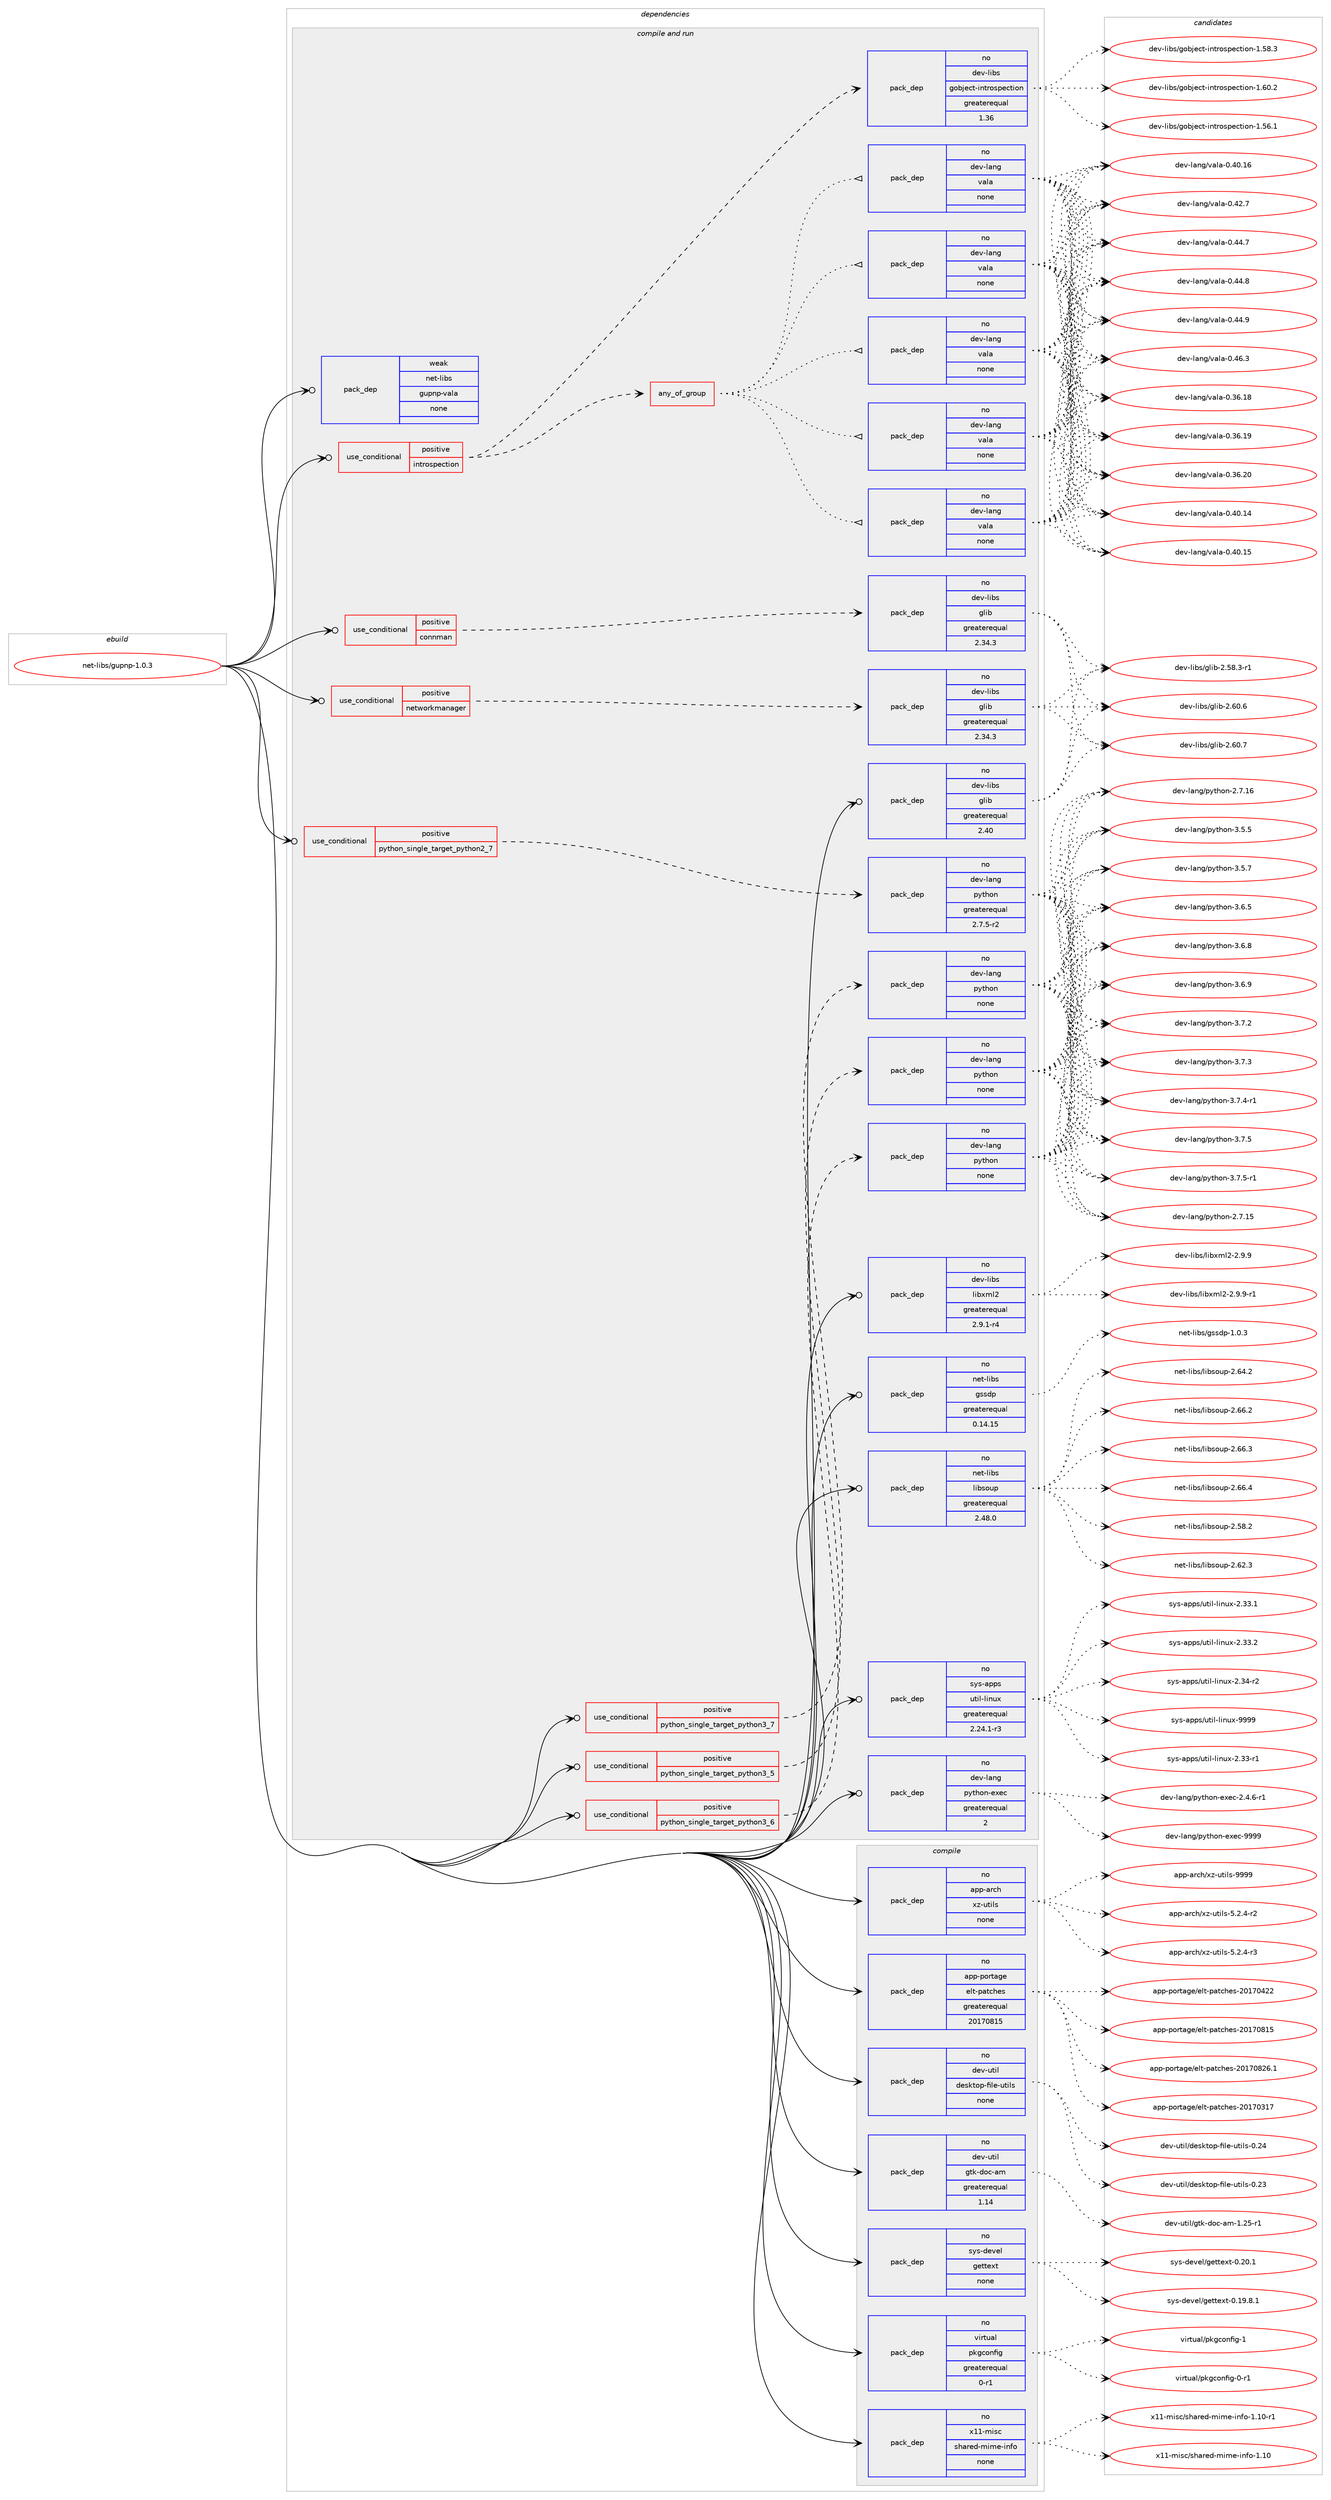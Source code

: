 digraph prolog {

# *************
# Graph options
# *************

newrank=true;
concentrate=true;
compound=true;
graph [rankdir=LR,fontname=Helvetica,fontsize=10,ranksep=1.5];#, ranksep=2.5, nodesep=0.2];
edge  [arrowhead=vee];
node  [fontname=Helvetica,fontsize=10];

# **********
# The ebuild
# **********

subgraph cluster_leftcol {
color=gray;
rank=same;
label=<<i>ebuild</i>>;
id [label="net-libs/gupnp-1.0.3", color=red, width=4, href="../net-libs/gupnp-1.0.3.svg"];
}

# ****************
# The dependencies
# ****************

subgraph cluster_midcol {
color=gray;
label=<<i>dependencies</i>>;
subgraph cluster_compile {
fillcolor="#eeeeee";
style=filled;
label=<<i>compile</i>>;
subgraph pack610219 {
dependency826004 [label=<<TABLE BORDER="0" CELLBORDER="1" CELLSPACING="0" CELLPADDING="4" WIDTH="220"><TR><TD ROWSPAN="6" CELLPADDING="30">pack_dep</TD></TR><TR><TD WIDTH="110">no</TD></TR><TR><TD>app-arch</TD></TR><TR><TD>xz-utils</TD></TR><TR><TD>none</TD></TR><TR><TD></TD></TR></TABLE>>, shape=none, color=blue];
}
id:e -> dependency826004:w [weight=20,style="solid",arrowhead="vee"];
subgraph pack610220 {
dependency826005 [label=<<TABLE BORDER="0" CELLBORDER="1" CELLSPACING="0" CELLPADDING="4" WIDTH="220"><TR><TD ROWSPAN="6" CELLPADDING="30">pack_dep</TD></TR><TR><TD WIDTH="110">no</TD></TR><TR><TD>app-portage</TD></TR><TR><TD>elt-patches</TD></TR><TR><TD>greaterequal</TD></TR><TR><TD>20170815</TD></TR></TABLE>>, shape=none, color=blue];
}
id:e -> dependency826005:w [weight=20,style="solid",arrowhead="vee"];
subgraph pack610221 {
dependency826006 [label=<<TABLE BORDER="0" CELLBORDER="1" CELLSPACING="0" CELLPADDING="4" WIDTH="220"><TR><TD ROWSPAN="6" CELLPADDING="30">pack_dep</TD></TR><TR><TD WIDTH="110">no</TD></TR><TR><TD>dev-util</TD></TR><TR><TD>desktop-file-utils</TD></TR><TR><TD>none</TD></TR><TR><TD></TD></TR></TABLE>>, shape=none, color=blue];
}
id:e -> dependency826006:w [weight=20,style="solid",arrowhead="vee"];
subgraph pack610222 {
dependency826007 [label=<<TABLE BORDER="0" CELLBORDER="1" CELLSPACING="0" CELLPADDING="4" WIDTH="220"><TR><TD ROWSPAN="6" CELLPADDING="30">pack_dep</TD></TR><TR><TD WIDTH="110">no</TD></TR><TR><TD>dev-util</TD></TR><TR><TD>gtk-doc-am</TD></TR><TR><TD>greaterequal</TD></TR><TR><TD>1.14</TD></TR></TABLE>>, shape=none, color=blue];
}
id:e -> dependency826007:w [weight=20,style="solid",arrowhead="vee"];
subgraph pack610223 {
dependency826008 [label=<<TABLE BORDER="0" CELLBORDER="1" CELLSPACING="0" CELLPADDING="4" WIDTH="220"><TR><TD ROWSPAN="6" CELLPADDING="30">pack_dep</TD></TR><TR><TD WIDTH="110">no</TD></TR><TR><TD>sys-devel</TD></TR><TR><TD>gettext</TD></TR><TR><TD>none</TD></TR><TR><TD></TD></TR></TABLE>>, shape=none, color=blue];
}
id:e -> dependency826008:w [weight=20,style="solid",arrowhead="vee"];
subgraph pack610224 {
dependency826009 [label=<<TABLE BORDER="0" CELLBORDER="1" CELLSPACING="0" CELLPADDING="4" WIDTH="220"><TR><TD ROWSPAN="6" CELLPADDING="30">pack_dep</TD></TR><TR><TD WIDTH="110">no</TD></TR><TR><TD>virtual</TD></TR><TR><TD>pkgconfig</TD></TR><TR><TD>greaterequal</TD></TR><TR><TD>0-r1</TD></TR></TABLE>>, shape=none, color=blue];
}
id:e -> dependency826009:w [weight=20,style="solid",arrowhead="vee"];
subgraph pack610225 {
dependency826010 [label=<<TABLE BORDER="0" CELLBORDER="1" CELLSPACING="0" CELLPADDING="4" WIDTH="220"><TR><TD ROWSPAN="6" CELLPADDING="30">pack_dep</TD></TR><TR><TD WIDTH="110">no</TD></TR><TR><TD>x11-misc</TD></TR><TR><TD>shared-mime-info</TD></TR><TR><TD>none</TD></TR><TR><TD></TD></TR></TABLE>>, shape=none, color=blue];
}
id:e -> dependency826010:w [weight=20,style="solid",arrowhead="vee"];
}
subgraph cluster_compileandrun {
fillcolor="#eeeeee";
style=filled;
label=<<i>compile and run</i>>;
subgraph cond201339 {
dependency826011 [label=<<TABLE BORDER="0" CELLBORDER="1" CELLSPACING="0" CELLPADDING="4"><TR><TD ROWSPAN="3" CELLPADDING="10">use_conditional</TD></TR><TR><TD>positive</TD></TR><TR><TD>connman</TD></TR></TABLE>>, shape=none, color=red];
subgraph pack610226 {
dependency826012 [label=<<TABLE BORDER="0" CELLBORDER="1" CELLSPACING="0" CELLPADDING="4" WIDTH="220"><TR><TD ROWSPAN="6" CELLPADDING="30">pack_dep</TD></TR><TR><TD WIDTH="110">no</TD></TR><TR><TD>dev-libs</TD></TR><TR><TD>glib</TD></TR><TR><TD>greaterequal</TD></TR><TR><TD>2.34.3</TD></TR></TABLE>>, shape=none, color=blue];
}
dependency826011:e -> dependency826012:w [weight=20,style="dashed",arrowhead="vee"];
}
id:e -> dependency826011:w [weight=20,style="solid",arrowhead="odotvee"];
subgraph cond201340 {
dependency826013 [label=<<TABLE BORDER="0" CELLBORDER="1" CELLSPACING="0" CELLPADDING="4"><TR><TD ROWSPAN="3" CELLPADDING="10">use_conditional</TD></TR><TR><TD>positive</TD></TR><TR><TD>introspection</TD></TR></TABLE>>, shape=none, color=red];
subgraph pack610227 {
dependency826014 [label=<<TABLE BORDER="0" CELLBORDER="1" CELLSPACING="0" CELLPADDING="4" WIDTH="220"><TR><TD ROWSPAN="6" CELLPADDING="30">pack_dep</TD></TR><TR><TD WIDTH="110">no</TD></TR><TR><TD>dev-libs</TD></TR><TR><TD>gobject-introspection</TD></TR><TR><TD>greaterequal</TD></TR><TR><TD>1.36</TD></TR></TABLE>>, shape=none, color=blue];
}
dependency826013:e -> dependency826014:w [weight=20,style="dashed",arrowhead="vee"];
subgraph any13989 {
dependency826015 [label=<<TABLE BORDER="0" CELLBORDER="1" CELLSPACING="0" CELLPADDING="4"><TR><TD CELLPADDING="10">any_of_group</TD></TR></TABLE>>, shape=none, color=red];subgraph pack610228 {
dependency826016 [label=<<TABLE BORDER="0" CELLBORDER="1" CELLSPACING="0" CELLPADDING="4" WIDTH="220"><TR><TD ROWSPAN="6" CELLPADDING="30">pack_dep</TD></TR><TR><TD WIDTH="110">no</TD></TR><TR><TD>dev-lang</TD></TR><TR><TD>vala</TD></TR><TR><TD>none</TD></TR><TR><TD></TD></TR></TABLE>>, shape=none, color=blue];
}
dependency826015:e -> dependency826016:w [weight=20,style="dotted",arrowhead="oinv"];
subgraph pack610229 {
dependency826017 [label=<<TABLE BORDER="0" CELLBORDER="1" CELLSPACING="0" CELLPADDING="4" WIDTH="220"><TR><TD ROWSPAN="6" CELLPADDING="30">pack_dep</TD></TR><TR><TD WIDTH="110">no</TD></TR><TR><TD>dev-lang</TD></TR><TR><TD>vala</TD></TR><TR><TD>none</TD></TR><TR><TD></TD></TR></TABLE>>, shape=none, color=blue];
}
dependency826015:e -> dependency826017:w [weight=20,style="dotted",arrowhead="oinv"];
subgraph pack610230 {
dependency826018 [label=<<TABLE BORDER="0" CELLBORDER="1" CELLSPACING="0" CELLPADDING="4" WIDTH="220"><TR><TD ROWSPAN="6" CELLPADDING="30">pack_dep</TD></TR><TR><TD WIDTH="110">no</TD></TR><TR><TD>dev-lang</TD></TR><TR><TD>vala</TD></TR><TR><TD>none</TD></TR><TR><TD></TD></TR></TABLE>>, shape=none, color=blue];
}
dependency826015:e -> dependency826018:w [weight=20,style="dotted",arrowhead="oinv"];
subgraph pack610231 {
dependency826019 [label=<<TABLE BORDER="0" CELLBORDER="1" CELLSPACING="0" CELLPADDING="4" WIDTH="220"><TR><TD ROWSPAN="6" CELLPADDING="30">pack_dep</TD></TR><TR><TD WIDTH="110">no</TD></TR><TR><TD>dev-lang</TD></TR><TR><TD>vala</TD></TR><TR><TD>none</TD></TR><TR><TD></TD></TR></TABLE>>, shape=none, color=blue];
}
dependency826015:e -> dependency826019:w [weight=20,style="dotted",arrowhead="oinv"];
subgraph pack610232 {
dependency826020 [label=<<TABLE BORDER="0" CELLBORDER="1" CELLSPACING="0" CELLPADDING="4" WIDTH="220"><TR><TD ROWSPAN="6" CELLPADDING="30">pack_dep</TD></TR><TR><TD WIDTH="110">no</TD></TR><TR><TD>dev-lang</TD></TR><TR><TD>vala</TD></TR><TR><TD>none</TD></TR><TR><TD></TD></TR></TABLE>>, shape=none, color=blue];
}
dependency826015:e -> dependency826020:w [weight=20,style="dotted",arrowhead="oinv"];
}
dependency826013:e -> dependency826015:w [weight=20,style="dashed",arrowhead="vee"];
}
id:e -> dependency826013:w [weight=20,style="solid",arrowhead="odotvee"];
subgraph cond201341 {
dependency826021 [label=<<TABLE BORDER="0" CELLBORDER="1" CELLSPACING="0" CELLPADDING="4"><TR><TD ROWSPAN="3" CELLPADDING="10">use_conditional</TD></TR><TR><TD>positive</TD></TR><TR><TD>networkmanager</TD></TR></TABLE>>, shape=none, color=red];
subgraph pack610233 {
dependency826022 [label=<<TABLE BORDER="0" CELLBORDER="1" CELLSPACING="0" CELLPADDING="4" WIDTH="220"><TR><TD ROWSPAN="6" CELLPADDING="30">pack_dep</TD></TR><TR><TD WIDTH="110">no</TD></TR><TR><TD>dev-libs</TD></TR><TR><TD>glib</TD></TR><TR><TD>greaterequal</TD></TR><TR><TD>2.34.3</TD></TR></TABLE>>, shape=none, color=blue];
}
dependency826021:e -> dependency826022:w [weight=20,style="dashed",arrowhead="vee"];
}
id:e -> dependency826021:w [weight=20,style="solid",arrowhead="odotvee"];
subgraph cond201342 {
dependency826023 [label=<<TABLE BORDER="0" CELLBORDER="1" CELLSPACING="0" CELLPADDING="4"><TR><TD ROWSPAN="3" CELLPADDING="10">use_conditional</TD></TR><TR><TD>positive</TD></TR><TR><TD>python_single_target_python2_7</TD></TR></TABLE>>, shape=none, color=red];
subgraph pack610234 {
dependency826024 [label=<<TABLE BORDER="0" CELLBORDER="1" CELLSPACING="0" CELLPADDING="4" WIDTH="220"><TR><TD ROWSPAN="6" CELLPADDING="30">pack_dep</TD></TR><TR><TD WIDTH="110">no</TD></TR><TR><TD>dev-lang</TD></TR><TR><TD>python</TD></TR><TR><TD>greaterequal</TD></TR><TR><TD>2.7.5-r2</TD></TR></TABLE>>, shape=none, color=blue];
}
dependency826023:e -> dependency826024:w [weight=20,style="dashed",arrowhead="vee"];
}
id:e -> dependency826023:w [weight=20,style="solid",arrowhead="odotvee"];
subgraph cond201343 {
dependency826025 [label=<<TABLE BORDER="0" CELLBORDER="1" CELLSPACING="0" CELLPADDING="4"><TR><TD ROWSPAN="3" CELLPADDING="10">use_conditional</TD></TR><TR><TD>positive</TD></TR><TR><TD>python_single_target_python3_5</TD></TR></TABLE>>, shape=none, color=red];
subgraph pack610235 {
dependency826026 [label=<<TABLE BORDER="0" CELLBORDER="1" CELLSPACING="0" CELLPADDING="4" WIDTH="220"><TR><TD ROWSPAN="6" CELLPADDING="30">pack_dep</TD></TR><TR><TD WIDTH="110">no</TD></TR><TR><TD>dev-lang</TD></TR><TR><TD>python</TD></TR><TR><TD>none</TD></TR><TR><TD></TD></TR></TABLE>>, shape=none, color=blue];
}
dependency826025:e -> dependency826026:w [weight=20,style="dashed",arrowhead="vee"];
}
id:e -> dependency826025:w [weight=20,style="solid",arrowhead="odotvee"];
subgraph cond201344 {
dependency826027 [label=<<TABLE BORDER="0" CELLBORDER="1" CELLSPACING="0" CELLPADDING="4"><TR><TD ROWSPAN="3" CELLPADDING="10">use_conditional</TD></TR><TR><TD>positive</TD></TR><TR><TD>python_single_target_python3_6</TD></TR></TABLE>>, shape=none, color=red];
subgraph pack610236 {
dependency826028 [label=<<TABLE BORDER="0" CELLBORDER="1" CELLSPACING="0" CELLPADDING="4" WIDTH="220"><TR><TD ROWSPAN="6" CELLPADDING="30">pack_dep</TD></TR><TR><TD WIDTH="110">no</TD></TR><TR><TD>dev-lang</TD></TR><TR><TD>python</TD></TR><TR><TD>none</TD></TR><TR><TD></TD></TR></TABLE>>, shape=none, color=blue];
}
dependency826027:e -> dependency826028:w [weight=20,style="dashed",arrowhead="vee"];
}
id:e -> dependency826027:w [weight=20,style="solid",arrowhead="odotvee"];
subgraph cond201345 {
dependency826029 [label=<<TABLE BORDER="0" CELLBORDER="1" CELLSPACING="0" CELLPADDING="4"><TR><TD ROWSPAN="3" CELLPADDING="10">use_conditional</TD></TR><TR><TD>positive</TD></TR><TR><TD>python_single_target_python3_7</TD></TR></TABLE>>, shape=none, color=red];
subgraph pack610237 {
dependency826030 [label=<<TABLE BORDER="0" CELLBORDER="1" CELLSPACING="0" CELLPADDING="4" WIDTH="220"><TR><TD ROWSPAN="6" CELLPADDING="30">pack_dep</TD></TR><TR><TD WIDTH="110">no</TD></TR><TR><TD>dev-lang</TD></TR><TR><TD>python</TD></TR><TR><TD>none</TD></TR><TR><TD></TD></TR></TABLE>>, shape=none, color=blue];
}
dependency826029:e -> dependency826030:w [weight=20,style="dashed",arrowhead="vee"];
}
id:e -> dependency826029:w [weight=20,style="solid",arrowhead="odotvee"];
subgraph pack610238 {
dependency826031 [label=<<TABLE BORDER="0" CELLBORDER="1" CELLSPACING="0" CELLPADDING="4" WIDTH="220"><TR><TD ROWSPAN="6" CELLPADDING="30">pack_dep</TD></TR><TR><TD WIDTH="110">no</TD></TR><TR><TD>dev-lang</TD></TR><TR><TD>python-exec</TD></TR><TR><TD>greaterequal</TD></TR><TR><TD>2</TD></TR></TABLE>>, shape=none, color=blue];
}
id:e -> dependency826031:w [weight=20,style="solid",arrowhead="odotvee"];
subgraph pack610239 {
dependency826032 [label=<<TABLE BORDER="0" CELLBORDER="1" CELLSPACING="0" CELLPADDING="4" WIDTH="220"><TR><TD ROWSPAN="6" CELLPADDING="30">pack_dep</TD></TR><TR><TD WIDTH="110">no</TD></TR><TR><TD>dev-libs</TD></TR><TR><TD>glib</TD></TR><TR><TD>greaterequal</TD></TR><TR><TD>2.40</TD></TR></TABLE>>, shape=none, color=blue];
}
id:e -> dependency826032:w [weight=20,style="solid",arrowhead="odotvee"];
subgraph pack610240 {
dependency826033 [label=<<TABLE BORDER="0" CELLBORDER="1" CELLSPACING="0" CELLPADDING="4" WIDTH="220"><TR><TD ROWSPAN="6" CELLPADDING="30">pack_dep</TD></TR><TR><TD WIDTH="110">no</TD></TR><TR><TD>dev-libs</TD></TR><TR><TD>libxml2</TD></TR><TR><TD>greaterequal</TD></TR><TR><TD>2.9.1-r4</TD></TR></TABLE>>, shape=none, color=blue];
}
id:e -> dependency826033:w [weight=20,style="solid",arrowhead="odotvee"];
subgraph pack610241 {
dependency826034 [label=<<TABLE BORDER="0" CELLBORDER="1" CELLSPACING="0" CELLPADDING="4" WIDTH="220"><TR><TD ROWSPAN="6" CELLPADDING="30">pack_dep</TD></TR><TR><TD WIDTH="110">no</TD></TR><TR><TD>net-libs</TD></TR><TR><TD>gssdp</TD></TR><TR><TD>greaterequal</TD></TR><TR><TD>0.14.15</TD></TR></TABLE>>, shape=none, color=blue];
}
id:e -> dependency826034:w [weight=20,style="solid",arrowhead="odotvee"];
subgraph pack610242 {
dependency826035 [label=<<TABLE BORDER="0" CELLBORDER="1" CELLSPACING="0" CELLPADDING="4" WIDTH="220"><TR><TD ROWSPAN="6" CELLPADDING="30">pack_dep</TD></TR><TR><TD WIDTH="110">no</TD></TR><TR><TD>net-libs</TD></TR><TR><TD>libsoup</TD></TR><TR><TD>greaterequal</TD></TR><TR><TD>2.48.0</TD></TR></TABLE>>, shape=none, color=blue];
}
id:e -> dependency826035:w [weight=20,style="solid",arrowhead="odotvee"];
subgraph pack610243 {
dependency826036 [label=<<TABLE BORDER="0" CELLBORDER="1" CELLSPACING="0" CELLPADDING="4" WIDTH="220"><TR><TD ROWSPAN="6" CELLPADDING="30">pack_dep</TD></TR><TR><TD WIDTH="110">no</TD></TR><TR><TD>sys-apps</TD></TR><TR><TD>util-linux</TD></TR><TR><TD>greaterequal</TD></TR><TR><TD>2.24.1-r3</TD></TR></TABLE>>, shape=none, color=blue];
}
id:e -> dependency826036:w [weight=20,style="solid",arrowhead="odotvee"];
subgraph pack610244 {
dependency826037 [label=<<TABLE BORDER="0" CELLBORDER="1" CELLSPACING="0" CELLPADDING="4" WIDTH="220"><TR><TD ROWSPAN="6" CELLPADDING="30">pack_dep</TD></TR><TR><TD WIDTH="110">weak</TD></TR><TR><TD>net-libs</TD></TR><TR><TD>gupnp-vala</TD></TR><TR><TD>none</TD></TR><TR><TD></TD></TR></TABLE>>, shape=none, color=blue];
}
id:e -> dependency826037:w [weight=20,style="solid",arrowhead="odotvee"];
}
subgraph cluster_run {
fillcolor="#eeeeee";
style=filled;
label=<<i>run</i>>;
}
}

# **************
# The candidates
# **************

subgraph cluster_choices {
rank=same;
color=gray;
label=<<i>candidates</i>>;

subgraph choice610219 {
color=black;
nodesep=1;
choice9711211245971149910447120122451171161051081154553465046524511450 [label="app-arch/xz-utils-5.2.4-r2", color=red, width=4,href="../app-arch/xz-utils-5.2.4-r2.svg"];
choice9711211245971149910447120122451171161051081154553465046524511451 [label="app-arch/xz-utils-5.2.4-r3", color=red, width=4,href="../app-arch/xz-utils-5.2.4-r3.svg"];
choice9711211245971149910447120122451171161051081154557575757 [label="app-arch/xz-utils-9999", color=red, width=4,href="../app-arch/xz-utils-9999.svg"];
dependency826004:e -> choice9711211245971149910447120122451171161051081154553465046524511450:w [style=dotted,weight="100"];
dependency826004:e -> choice9711211245971149910447120122451171161051081154553465046524511451:w [style=dotted,weight="100"];
dependency826004:e -> choice9711211245971149910447120122451171161051081154557575757:w [style=dotted,weight="100"];
}
subgraph choice610220 {
color=black;
nodesep=1;
choice97112112451121111141169710310147101108116451129711699104101115455048495548514955 [label="app-portage/elt-patches-20170317", color=red, width=4,href="../app-portage/elt-patches-20170317.svg"];
choice97112112451121111141169710310147101108116451129711699104101115455048495548525050 [label="app-portage/elt-patches-20170422", color=red, width=4,href="../app-portage/elt-patches-20170422.svg"];
choice97112112451121111141169710310147101108116451129711699104101115455048495548564953 [label="app-portage/elt-patches-20170815", color=red, width=4,href="../app-portage/elt-patches-20170815.svg"];
choice971121124511211111411697103101471011081164511297116991041011154550484955485650544649 [label="app-portage/elt-patches-20170826.1", color=red, width=4,href="../app-portage/elt-patches-20170826.1.svg"];
dependency826005:e -> choice97112112451121111141169710310147101108116451129711699104101115455048495548514955:w [style=dotted,weight="100"];
dependency826005:e -> choice97112112451121111141169710310147101108116451129711699104101115455048495548525050:w [style=dotted,weight="100"];
dependency826005:e -> choice97112112451121111141169710310147101108116451129711699104101115455048495548564953:w [style=dotted,weight="100"];
dependency826005:e -> choice971121124511211111411697103101471011081164511297116991041011154550484955485650544649:w [style=dotted,weight="100"];
}
subgraph choice610221 {
color=black;
nodesep=1;
choice100101118451171161051084710010111510711611111245102105108101451171161051081154548465051 [label="dev-util/desktop-file-utils-0.23", color=red, width=4,href="../dev-util/desktop-file-utils-0.23.svg"];
choice100101118451171161051084710010111510711611111245102105108101451171161051081154548465052 [label="dev-util/desktop-file-utils-0.24", color=red, width=4,href="../dev-util/desktop-file-utils-0.24.svg"];
dependency826006:e -> choice100101118451171161051084710010111510711611111245102105108101451171161051081154548465051:w [style=dotted,weight="100"];
dependency826006:e -> choice100101118451171161051084710010111510711611111245102105108101451171161051081154548465052:w [style=dotted,weight="100"];
}
subgraph choice610222 {
color=black;
nodesep=1;
choice10010111845117116105108471031161074510011199459710945494650534511449 [label="dev-util/gtk-doc-am-1.25-r1", color=red, width=4,href="../dev-util/gtk-doc-am-1.25-r1.svg"];
dependency826007:e -> choice10010111845117116105108471031161074510011199459710945494650534511449:w [style=dotted,weight="100"];
}
subgraph choice610223 {
color=black;
nodesep=1;
choice1151211154510010111810110847103101116116101120116454846495746564649 [label="sys-devel/gettext-0.19.8.1", color=red, width=4,href="../sys-devel/gettext-0.19.8.1.svg"];
choice115121115451001011181011084710310111611610112011645484650484649 [label="sys-devel/gettext-0.20.1", color=red, width=4,href="../sys-devel/gettext-0.20.1.svg"];
dependency826008:e -> choice1151211154510010111810110847103101116116101120116454846495746564649:w [style=dotted,weight="100"];
dependency826008:e -> choice115121115451001011181011084710310111611610112011645484650484649:w [style=dotted,weight="100"];
}
subgraph choice610224 {
color=black;
nodesep=1;
choice11810511411611797108471121071039911111010210510345484511449 [label="virtual/pkgconfig-0-r1", color=red, width=4,href="../virtual/pkgconfig-0-r1.svg"];
choice1181051141161179710847112107103991111101021051034549 [label="virtual/pkgconfig-1", color=red, width=4,href="../virtual/pkgconfig-1.svg"];
dependency826009:e -> choice11810511411611797108471121071039911111010210510345484511449:w [style=dotted,weight="100"];
dependency826009:e -> choice1181051141161179710847112107103991111101021051034549:w [style=dotted,weight="100"];
}
subgraph choice610225 {
color=black;
nodesep=1;
choice12049494510910511599471151049711410110045109105109101451051101021114549464948 [label="x11-misc/shared-mime-info-1.10", color=red, width=4,href="../x11-misc/shared-mime-info-1.10.svg"];
choice120494945109105115994711510497114101100451091051091014510511010211145494649484511449 [label="x11-misc/shared-mime-info-1.10-r1", color=red, width=4,href="../x11-misc/shared-mime-info-1.10-r1.svg"];
dependency826010:e -> choice12049494510910511599471151049711410110045109105109101451051101021114549464948:w [style=dotted,weight="100"];
dependency826010:e -> choice120494945109105115994711510497114101100451091051091014510511010211145494649484511449:w [style=dotted,weight="100"];
}
subgraph choice610226 {
color=black;
nodesep=1;
choice10010111845108105981154710310810598455046535646514511449 [label="dev-libs/glib-2.58.3-r1", color=red, width=4,href="../dev-libs/glib-2.58.3-r1.svg"];
choice1001011184510810598115471031081059845504654484654 [label="dev-libs/glib-2.60.6", color=red, width=4,href="../dev-libs/glib-2.60.6.svg"];
choice1001011184510810598115471031081059845504654484655 [label="dev-libs/glib-2.60.7", color=red, width=4,href="../dev-libs/glib-2.60.7.svg"];
dependency826012:e -> choice10010111845108105981154710310810598455046535646514511449:w [style=dotted,weight="100"];
dependency826012:e -> choice1001011184510810598115471031081059845504654484654:w [style=dotted,weight="100"];
dependency826012:e -> choice1001011184510810598115471031081059845504654484655:w [style=dotted,weight="100"];
}
subgraph choice610227 {
color=black;
nodesep=1;
choice1001011184510810598115471031119810610199116451051101161141111151121019911610511111045494653544649 [label="dev-libs/gobject-introspection-1.56.1", color=red, width=4,href="../dev-libs/gobject-introspection-1.56.1.svg"];
choice1001011184510810598115471031119810610199116451051101161141111151121019911610511111045494653564651 [label="dev-libs/gobject-introspection-1.58.3", color=red, width=4,href="../dev-libs/gobject-introspection-1.58.3.svg"];
choice1001011184510810598115471031119810610199116451051101161141111151121019911610511111045494654484650 [label="dev-libs/gobject-introspection-1.60.2", color=red, width=4,href="../dev-libs/gobject-introspection-1.60.2.svg"];
dependency826014:e -> choice1001011184510810598115471031119810610199116451051101161141111151121019911610511111045494653544649:w [style=dotted,weight="100"];
dependency826014:e -> choice1001011184510810598115471031119810610199116451051101161141111151121019911610511111045494653564651:w [style=dotted,weight="100"];
dependency826014:e -> choice1001011184510810598115471031119810610199116451051101161141111151121019911610511111045494654484650:w [style=dotted,weight="100"];
}
subgraph choice610228 {
color=black;
nodesep=1;
choice10010111845108971101034711897108974548465154464956 [label="dev-lang/vala-0.36.18", color=red, width=4,href="../dev-lang/vala-0.36.18.svg"];
choice10010111845108971101034711897108974548465154464957 [label="dev-lang/vala-0.36.19", color=red, width=4,href="../dev-lang/vala-0.36.19.svg"];
choice10010111845108971101034711897108974548465154465048 [label="dev-lang/vala-0.36.20", color=red, width=4,href="../dev-lang/vala-0.36.20.svg"];
choice10010111845108971101034711897108974548465248464952 [label="dev-lang/vala-0.40.14", color=red, width=4,href="../dev-lang/vala-0.40.14.svg"];
choice10010111845108971101034711897108974548465248464953 [label="dev-lang/vala-0.40.15", color=red, width=4,href="../dev-lang/vala-0.40.15.svg"];
choice10010111845108971101034711897108974548465248464954 [label="dev-lang/vala-0.40.16", color=red, width=4,href="../dev-lang/vala-0.40.16.svg"];
choice100101118451089711010347118971089745484652504655 [label="dev-lang/vala-0.42.7", color=red, width=4,href="../dev-lang/vala-0.42.7.svg"];
choice100101118451089711010347118971089745484652524655 [label="dev-lang/vala-0.44.7", color=red, width=4,href="../dev-lang/vala-0.44.7.svg"];
choice100101118451089711010347118971089745484652524656 [label="dev-lang/vala-0.44.8", color=red, width=4,href="../dev-lang/vala-0.44.8.svg"];
choice100101118451089711010347118971089745484652524657 [label="dev-lang/vala-0.44.9", color=red, width=4,href="../dev-lang/vala-0.44.9.svg"];
choice100101118451089711010347118971089745484652544651 [label="dev-lang/vala-0.46.3", color=red, width=4,href="../dev-lang/vala-0.46.3.svg"];
dependency826016:e -> choice10010111845108971101034711897108974548465154464956:w [style=dotted,weight="100"];
dependency826016:e -> choice10010111845108971101034711897108974548465154464957:w [style=dotted,weight="100"];
dependency826016:e -> choice10010111845108971101034711897108974548465154465048:w [style=dotted,weight="100"];
dependency826016:e -> choice10010111845108971101034711897108974548465248464952:w [style=dotted,weight="100"];
dependency826016:e -> choice10010111845108971101034711897108974548465248464953:w [style=dotted,weight="100"];
dependency826016:e -> choice10010111845108971101034711897108974548465248464954:w [style=dotted,weight="100"];
dependency826016:e -> choice100101118451089711010347118971089745484652504655:w [style=dotted,weight="100"];
dependency826016:e -> choice100101118451089711010347118971089745484652524655:w [style=dotted,weight="100"];
dependency826016:e -> choice100101118451089711010347118971089745484652524656:w [style=dotted,weight="100"];
dependency826016:e -> choice100101118451089711010347118971089745484652524657:w [style=dotted,weight="100"];
dependency826016:e -> choice100101118451089711010347118971089745484652544651:w [style=dotted,weight="100"];
}
subgraph choice610229 {
color=black;
nodesep=1;
choice10010111845108971101034711897108974548465154464956 [label="dev-lang/vala-0.36.18", color=red, width=4,href="../dev-lang/vala-0.36.18.svg"];
choice10010111845108971101034711897108974548465154464957 [label="dev-lang/vala-0.36.19", color=red, width=4,href="../dev-lang/vala-0.36.19.svg"];
choice10010111845108971101034711897108974548465154465048 [label="dev-lang/vala-0.36.20", color=red, width=4,href="../dev-lang/vala-0.36.20.svg"];
choice10010111845108971101034711897108974548465248464952 [label="dev-lang/vala-0.40.14", color=red, width=4,href="../dev-lang/vala-0.40.14.svg"];
choice10010111845108971101034711897108974548465248464953 [label="dev-lang/vala-0.40.15", color=red, width=4,href="../dev-lang/vala-0.40.15.svg"];
choice10010111845108971101034711897108974548465248464954 [label="dev-lang/vala-0.40.16", color=red, width=4,href="../dev-lang/vala-0.40.16.svg"];
choice100101118451089711010347118971089745484652504655 [label="dev-lang/vala-0.42.7", color=red, width=4,href="../dev-lang/vala-0.42.7.svg"];
choice100101118451089711010347118971089745484652524655 [label="dev-lang/vala-0.44.7", color=red, width=4,href="../dev-lang/vala-0.44.7.svg"];
choice100101118451089711010347118971089745484652524656 [label="dev-lang/vala-0.44.8", color=red, width=4,href="../dev-lang/vala-0.44.8.svg"];
choice100101118451089711010347118971089745484652524657 [label="dev-lang/vala-0.44.9", color=red, width=4,href="../dev-lang/vala-0.44.9.svg"];
choice100101118451089711010347118971089745484652544651 [label="dev-lang/vala-0.46.3", color=red, width=4,href="../dev-lang/vala-0.46.3.svg"];
dependency826017:e -> choice10010111845108971101034711897108974548465154464956:w [style=dotted,weight="100"];
dependency826017:e -> choice10010111845108971101034711897108974548465154464957:w [style=dotted,weight="100"];
dependency826017:e -> choice10010111845108971101034711897108974548465154465048:w [style=dotted,weight="100"];
dependency826017:e -> choice10010111845108971101034711897108974548465248464952:w [style=dotted,weight="100"];
dependency826017:e -> choice10010111845108971101034711897108974548465248464953:w [style=dotted,weight="100"];
dependency826017:e -> choice10010111845108971101034711897108974548465248464954:w [style=dotted,weight="100"];
dependency826017:e -> choice100101118451089711010347118971089745484652504655:w [style=dotted,weight="100"];
dependency826017:e -> choice100101118451089711010347118971089745484652524655:w [style=dotted,weight="100"];
dependency826017:e -> choice100101118451089711010347118971089745484652524656:w [style=dotted,weight="100"];
dependency826017:e -> choice100101118451089711010347118971089745484652524657:w [style=dotted,weight="100"];
dependency826017:e -> choice100101118451089711010347118971089745484652544651:w [style=dotted,weight="100"];
}
subgraph choice610230 {
color=black;
nodesep=1;
choice10010111845108971101034711897108974548465154464956 [label="dev-lang/vala-0.36.18", color=red, width=4,href="../dev-lang/vala-0.36.18.svg"];
choice10010111845108971101034711897108974548465154464957 [label="dev-lang/vala-0.36.19", color=red, width=4,href="../dev-lang/vala-0.36.19.svg"];
choice10010111845108971101034711897108974548465154465048 [label="dev-lang/vala-0.36.20", color=red, width=4,href="../dev-lang/vala-0.36.20.svg"];
choice10010111845108971101034711897108974548465248464952 [label="dev-lang/vala-0.40.14", color=red, width=4,href="../dev-lang/vala-0.40.14.svg"];
choice10010111845108971101034711897108974548465248464953 [label="dev-lang/vala-0.40.15", color=red, width=4,href="../dev-lang/vala-0.40.15.svg"];
choice10010111845108971101034711897108974548465248464954 [label="dev-lang/vala-0.40.16", color=red, width=4,href="../dev-lang/vala-0.40.16.svg"];
choice100101118451089711010347118971089745484652504655 [label="dev-lang/vala-0.42.7", color=red, width=4,href="../dev-lang/vala-0.42.7.svg"];
choice100101118451089711010347118971089745484652524655 [label="dev-lang/vala-0.44.7", color=red, width=4,href="../dev-lang/vala-0.44.7.svg"];
choice100101118451089711010347118971089745484652524656 [label="dev-lang/vala-0.44.8", color=red, width=4,href="../dev-lang/vala-0.44.8.svg"];
choice100101118451089711010347118971089745484652524657 [label="dev-lang/vala-0.44.9", color=red, width=4,href="../dev-lang/vala-0.44.9.svg"];
choice100101118451089711010347118971089745484652544651 [label="dev-lang/vala-0.46.3", color=red, width=4,href="../dev-lang/vala-0.46.3.svg"];
dependency826018:e -> choice10010111845108971101034711897108974548465154464956:w [style=dotted,weight="100"];
dependency826018:e -> choice10010111845108971101034711897108974548465154464957:w [style=dotted,weight="100"];
dependency826018:e -> choice10010111845108971101034711897108974548465154465048:w [style=dotted,weight="100"];
dependency826018:e -> choice10010111845108971101034711897108974548465248464952:w [style=dotted,weight="100"];
dependency826018:e -> choice10010111845108971101034711897108974548465248464953:w [style=dotted,weight="100"];
dependency826018:e -> choice10010111845108971101034711897108974548465248464954:w [style=dotted,weight="100"];
dependency826018:e -> choice100101118451089711010347118971089745484652504655:w [style=dotted,weight="100"];
dependency826018:e -> choice100101118451089711010347118971089745484652524655:w [style=dotted,weight="100"];
dependency826018:e -> choice100101118451089711010347118971089745484652524656:w [style=dotted,weight="100"];
dependency826018:e -> choice100101118451089711010347118971089745484652524657:w [style=dotted,weight="100"];
dependency826018:e -> choice100101118451089711010347118971089745484652544651:w [style=dotted,weight="100"];
}
subgraph choice610231 {
color=black;
nodesep=1;
choice10010111845108971101034711897108974548465154464956 [label="dev-lang/vala-0.36.18", color=red, width=4,href="../dev-lang/vala-0.36.18.svg"];
choice10010111845108971101034711897108974548465154464957 [label="dev-lang/vala-0.36.19", color=red, width=4,href="../dev-lang/vala-0.36.19.svg"];
choice10010111845108971101034711897108974548465154465048 [label="dev-lang/vala-0.36.20", color=red, width=4,href="../dev-lang/vala-0.36.20.svg"];
choice10010111845108971101034711897108974548465248464952 [label="dev-lang/vala-0.40.14", color=red, width=4,href="../dev-lang/vala-0.40.14.svg"];
choice10010111845108971101034711897108974548465248464953 [label="dev-lang/vala-0.40.15", color=red, width=4,href="../dev-lang/vala-0.40.15.svg"];
choice10010111845108971101034711897108974548465248464954 [label="dev-lang/vala-0.40.16", color=red, width=4,href="../dev-lang/vala-0.40.16.svg"];
choice100101118451089711010347118971089745484652504655 [label="dev-lang/vala-0.42.7", color=red, width=4,href="../dev-lang/vala-0.42.7.svg"];
choice100101118451089711010347118971089745484652524655 [label="dev-lang/vala-0.44.7", color=red, width=4,href="../dev-lang/vala-0.44.7.svg"];
choice100101118451089711010347118971089745484652524656 [label="dev-lang/vala-0.44.8", color=red, width=4,href="../dev-lang/vala-0.44.8.svg"];
choice100101118451089711010347118971089745484652524657 [label="dev-lang/vala-0.44.9", color=red, width=4,href="../dev-lang/vala-0.44.9.svg"];
choice100101118451089711010347118971089745484652544651 [label="dev-lang/vala-0.46.3", color=red, width=4,href="../dev-lang/vala-0.46.3.svg"];
dependency826019:e -> choice10010111845108971101034711897108974548465154464956:w [style=dotted,weight="100"];
dependency826019:e -> choice10010111845108971101034711897108974548465154464957:w [style=dotted,weight="100"];
dependency826019:e -> choice10010111845108971101034711897108974548465154465048:w [style=dotted,weight="100"];
dependency826019:e -> choice10010111845108971101034711897108974548465248464952:w [style=dotted,weight="100"];
dependency826019:e -> choice10010111845108971101034711897108974548465248464953:w [style=dotted,weight="100"];
dependency826019:e -> choice10010111845108971101034711897108974548465248464954:w [style=dotted,weight="100"];
dependency826019:e -> choice100101118451089711010347118971089745484652504655:w [style=dotted,weight="100"];
dependency826019:e -> choice100101118451089711010347118971089745484652524655:w [style=dotted,weight="100"];
dependency826019:e -> choice100101118451089711010347118971089745484652524656:w [style=dotted,weight="100"];
dependency826019:e -> choice100101118451089711010347118971089745484652524657:w [style=dotted,weight="100"];
dependency826019:e -> choice100101118451089711010347118971089745484652544651:w [style=dotted,weight="100"];
}
subgraph choice610232 {
color=black;
nodesep=1;
choice10010111845108971101034711897108974548465154464956 [label="dev-lang/vala-0.36.18", color=red, width=4,href="../dev-lang/vala-0.36.18.svg"];
choice10010111845108971101034711897108974548465154464957 [label="dev-lang/vala-0.36.19", color=red, width=4,href="../dev-lang/vala-0.36.19.svg"];
choice10010111845108971101034711897108974548465154465048 [label="dev-lang/vala-0.36.20", color=red, width=4,href="../dev-lang/vala-0.36.20.svg"];
choice10010111845108971101034711897108974548465248464952 [label="dev-lang/vala-0.40.14", color=red, width=4,href="../dev-lang/vala-0.40.14.svg"];
choice10010111845108971101034711897108974548465248464953 [label="dev-lang/vala-0.40.15", color=red, width=4,href="../dev-lang/vala-0.40.15.svg"];
choice10010111845108971101034711897108974548465248464954 [label="dev-lang/vala-0.40.16", color=red, width=4,href="../dev-lang/vala-0.40.16.svg"];
choice100101118451089711010347118971089745484652504655 [label="dev-lang/vala-0.42.7", color=red, width=4,href="../dev-lang/vala-0.42.7.svg"];
choice100101118451089711010347118971089745484652524655 [label="dev-lang/vala-0.44.7", color=red, width=4,href="../dev-lang/vala-0.44.7.svg"];
choice100101118451089711010347118971089745484652524656 [label="dev-lang/vala-0.44.8", color=red, width=4,href="../dev-lang/vala-0.44.8.svg"];
choice100101118451089711010347118971089745484652524657 [label="dev-lang/vala-0.44.9", color=red, width=4,href="../dev-lang/vala-0.44.9.svg"];
choice100101118451089711010347118971089745484652544651 [label="dev-lang/vala-0.46.3", color=red, width=4,href="../dev-lang/vala-0.46.3.svg"];
dependency826020:e -> choice10010111845108971101034711897108974548465154464956:w [style=dotted,weight="100"];
dependency826020:e -> choice10010111845108971101034711897108974548465154464957:w [style=dotted,weight="100"];
dependency826020:e -> choice10010111845108971101034711897108974548465154465048:w [style=dotted,weight="100"];
dependency826020:e -> choice10010111845108971101034711897108974548465248464952:w [style=dotted,weight="100"];
dependency826020:e -> choice10010111845108971101034711897108974548465248464953:w [style=dotted,weight="100"];
dependency826020:e -> choice10010111845108971101034711897108974548465248464954:w [style=dotted,weight="100"];
dependency826020:e -> choice100101118451089711010347118971089745484652504655:w [style=dotted,weight="100"];
dependency826020:e -> choice100101118451089711010347118971089745484652524655:w [style=dotted,weight="100"];
dependency826020:e -> choice100101118451089711010347118971089745484652524656:w [style=dotted,weight="100"];
dependency826020:e -> choice100101118451089711010347118971089745484652524657:w [style=dotted,weight="100"];
dependency826020:e -> choice100101118451089711010347118971089745484652544651:w [style=dotted,weight="100"];
}
subgraph choice610233 {
color=black;
nodesep=1;
choice10010111845108105981154710310810598455046535646514511449 [label="dev-libs/glib-2.58.3-r1", color=red, width=4,href="../dev-libs/glib-2.58.3-r1.svg"];
choice1001011184510810598115471031081059845504654484654 [label="dev-libs/glib-2.60.6", color=red, width=4,href="../dev-libs/glib-2.60.6.svg"];
choice1001011184510810598115471031081059845504654484655 [label="dev-libs/glib-2.60.7", color=red, width=4,href="../dev-libs/glib-2.60.7.svg"];
dependency826022:e -> choice10010111845108105981154710310810598455046535646514511449:w [style=dotted,weight="100"];
dependency826022:e -> choice1001011184510810598115471031081059845504654484654:w [style=dotted,weight="100"];
dependency826022:e -> choice1001011184510810598115471031081059845504654484655:w [style=dotted,weight="100"];
}
subgraph choice610234 {
color=black;
nodesep=1;
choice10010111845108971101034711212111610411111045504655464953 [label="dev-lang/python-2.7.15", color=red, width=4,href="../dev-lang/python-2.7.15.svg"];
choice10010111845108971101034711212111610411111045504655464954 [label="dev-lang/python-2.7.16", color=red, width=4,href="../dev-lang/python-2.7.16.svg"];
choice100101118451089711010347112121116104111110455146534653 [label="dev-lang/python-3.5.5", color=red, width=4,href="../dev-lang/python-3.5.5.svg"];
choice100101118451089711010347112121116104111110455146534655 [label="dev-lang/python-3.5.7", color=red, width=4,href="../dev-lang/python-3.5.7.svg"];
choice100101118451089711010347112121116104111110455146544653 [label="dev-lang/python-3.6.5", color=red, width=4,href="../dev-lang/python-3.6.5.svg"];
choice100101118451089711010347112121116104111110455146544656 [label="dev-lang/python-3.6.8", color=red, width=4,href="../dev-lang/python-3.6.8.svg"];
choice100101118451089711010347112121116104111110455146544657 [label="dev-lang/python-3.6.9", color=red, width=4,href="../dev-lang/python-3.6.9.svg"];
choice100101118451089711010347112121116104111110455146554650 [label="dev-lang/python-3.7.2", color=red, width=4,href="../dev-lang/python-3.7.2.svg"];
choice100101118451089711010347112121116104111110455146554651 [label="dev-lang/python-3.7.3", color=red, width=4,href="../dev-lang/python-3.7.3.svg"];
choice1001011184510897110103471121211161041111104551465546524511449 [label="dev-lang/python-3.7.4-r1", color=red, width=4,href="../dev-lang/python-3.7.4-r1.svg"];
choice100101118451089711010347112121116104111110455146554653 [label="dev-lang/python-3.7.5", color=red, width=4,href="../dev-lang/python-3.7.5.svg"];
choice1001011184510897110103471121211161041111104551465546534511449 [label="dev-lang/python-3.7.5-r1", color=red, width=4,href="../dev-lang/python-3.7.5-r1.svg"];
dependency826024:e -> choice10010111845108971101034711212111610411111045504655464953:w [style=dotted,weight="100"];
dependency826024:e -> choice10010111845108971101034711212111610411111045504655464954:w [style=dotted,weight="100"];
dependency826024:e -> choice100101118451089711010347112121116104111110455146534653:w [style=dotted,weight="100"];
dependency826024:e -> choice100101118451089711010347112121116104111110455146534655:w [style=dotted,weight="100"];
dependency826024:e -> choice100101118451089711010347112121116104111110455146544653:w [style=dotted,weight="100"];
dependency826024:e -> choice100101118451089711010347112121116104111110455146544656:w [style=dotted,weight="100"];
dependency826024:e -> choice100101118451089711010347112121116104111110455146544657:w [style=dotted,weight="100"];
dependency826024:e -> choice100101118451089711010347112121116104111110455146554650:w [style=dotted,weight="100"];
dependency826024:e -> choice100101118451089711010347112121116104111110455146554651:w [style=dotted,weight="100"];
dependency826024:e -> choice1001011184510897110103471121211161041111104551465546524511449:w [style=dotted,weight="100"];
dependency826024:e -> choice100101118451089711010347112121116104111110455146554653:w [style=dotted,weight="100"];
dependency826024:e -> choice1001011184510897110103471121211161041111104551465546534511449:w [style=dotted,weight="100"];
}
subgraph choice610235 {
color=black;
nodesep=1;
choice10010111845108971101034711212111610411111045504655464953 [label="dev-lang/python-2.7.15", color=red, width=4,href="../dev-lang/python-2.7.15.svg"];
choice10010111845108971101034711212111610411111045504655464954 [label="dev-lang/python-2.7.16", color=red, width=4,href="../dev-lang/python-2.7.16.svg"];
choice100101118451089711010347112121116104111110455146534653 [label="dev-lang/python-3.5.5", color=red, width=4,href="../dev-lang/python-3.5.5.svg"];
choice100101118451089711010347112121116104111110455146534655 [label="dev-lang/python-3.5.7", color=red, width=4,href="../dev-lang/python-3.5.7.svg"];
choice100101118451089711010347112121116104111110455146544653 [label="dev-lang/python-3.6.5", color=red, width=4,href="../dev-lang/python-3.6.5.svg"];
choice100101118451089711010347112121116104111110455146544656 [label="dev-lang/python-3.6.8", color=red, width=4,href="../dev-lang/python-3.6.8.svg"];
choice100101118451089711010347112121116104111110455146544657 [label="dev-lang/python-3.6.9", color=red, width=4,href="../dev-lang/python-3.6.9.svg"];
choice100101118451089711010347112121116104111110455146554650 [label="dev-lang/python-3.7.2", color=red, width=4,href="../dev-lang/python-3.7.2.svg"];
choice100101118451089711010347112121116104111110455146554651 [label="dev-lang/python-3.7.3", color=red, width=4,href="../dev-lang/python-3.7.3.svg"];
choice1001011184510897110103471121211161041111104551465546524511449 [label="dev-lang/python-3.7.4-r1", color=red, width=4,href="../dev-lang/python-3.7.4-r1.svg"];
choice100101118451089711010347112121116104111110455146554653 [label="dev-lang/python-3.7.5", color=red, width=4,href="../dev-lang/python-3.7.5.svg"];
choice1001011184510897110103471121211161041111104551465546534511449 [label="dev-lang/python-3.7.5-r1", color=red, width=4,href="../dev-lang/python-3.7.5-r1.svg"];
dependency826026:e -> choice10010111845108971101034711212111610411111045504655464953:w [style=dotted,weight="100"];
dependency826026:e -> choice10010111845108971101034711212111610411111045504655464954:w [style=dotted,weight="100"];
dependency826026:e -> choice100101118451089711010347112121116104111110455146534653:w [style=dotted,weight="100"];
dependency826026:e -> choice100101118451089711010347112121116104111110455146534655:w [style=dotted,weight="100"];
dependency826026:e -> choice100101118451089711010347112121116104111110455146544653:w [style=dotted,weight="100"];
dependency826026:e -> choice100101118451089711010347112121116104111110455146544656:w [style=dotted,weight="100"];
dependency826026:e -> choice100101118451089711010347112121116104111110455146544657:w [style=dotted,weight="100"];
dependency826026:e -> choice100101118451089711010347112121116104111110455146554650:w [style=dotted,weight="100"];
dependency826026:e -> choice100101118451089711010347112121116104111110455146554651:w [style=dotted,weight="100"];
dependency826026:e -> choice1001011184510897110103471121211161041111104551465546524511449:w [style=dotted,weight="100"];
dependency826026:e -> choice100101118451089711010347112121116104111110455146554653:w [style=dotted,weight="100"];
dependency826026:e -> choice1001011184510897110103471121211161041111104551465546534511449:w [style=dotted,weight="100"];
}
subgraph choice610236 {
color=black;
nodesep=1;
choice10010111845108971101034711212111610411111045504655464953 [label="dev-lang/python-2.7.15", color=red, width=4,href="../dev-lang/python-2.7.15.svg"];
choice10010111845108971101034711212111610411111045504655464954 [label="dev-lang/python-2.7.16", color=red, width=4,href="../dev-lang/python-2.7.16.svg"];
choice100101118451089711010347112121116104111110455146534653 [label="dev-lang/python-3.5.5", color=red, width=4,href="../dev-lang/python-3.5.5.svg"];
choice100101118451089711010347112121116104111110455146534655 [label="dev-lang/python-3.5.7", color=red, width=4,href="../dev-lang/python-3.5.7.svg"];
choice100101118451089711010347112121116104111110455146544653 [label="dev-lang/python-3.6.5", color=red, width=4,href="../dev-lang/python-3.6.5.svg"];
choice100101118451089711010347112121116104111110455146544656 [label="dev-lang/python-3.6.8", color=red, width=4,href="../dev-lang/python-3.6.8.svg"];
choice100101118451089711010347112121116104111110455146544657 [label="dev-lang/python-3.6.9", color=red, width=4,href="../dev-lang/python-3.6.9.svg"];
choice100101118451089711010347112121116104111110455146554650 [label="dev-lang/python-3.7.2", color=red, width=4,href="../dev-lang/python-3.7.2.svg"];
choice100101118451089711010347112121116104111110455146554651 [label="dev-lang/python-3.7.3", color=red, width=4,href="../dev-lang/python-3.7.3.svg"];
choice1001011184510897110103471121211161041111104551465546524511449 [label="dev-lang/python-3.7.4-r1", color=red, width=4,href="../dev-lang/python-3.7.4-r1.svg"];
choice100101118451089711010347112121116104111110455146554653 [label="dev-lang/python-3.7.5", color=red, width=4,href="../dev-lang/python-3.7.5.svg"];
choice1001011184510897110103471121211161041111104551465546534511449 [label="dev-lang/python-3.7.5-r1", color=red, width=4,href="../dev-lang/python-3.7.5-r1.svg"];
dependency826028:e -> choice10010111845108971101034711212111610411111045504655464953:w [style=dotted,weight="100"];
dependency826028:e -> choice10010111845108971101034711212111610411111045504655464954:w [style=dotted,weight="100"];
dependency826028:e -> choice100101118451089711010347112121116104111110455146534653:w [style=dotted,weight="100"];
dependency826028:e -> choice100101118451089711010347112121116104111110455146534655:w [style=dotted,weight="100"];
dependency826028:e -> choice100101118451089711010347112121116104111110455146544653:w [style=dotted,weight="100"];
dependency826028:e -> choice100101118451089711010347112121116104111110455146544656:w [style=dotted,weight="100"];
dependency826028:e -> choice100101118451089711010347112121116104111110455146544657:w [style=dotted,weight="100"];
dependency826028:e -> choice100101118451089711010347112121116104111110455146554650:w [style=dotted,weight="100"];
dependency826028:e -> choice100101118451089711010347112121116104111110455146554651:w [style=dotted,weight="100"];
dependency826028:e -> choice1001011184510897110103471121211161041111104551465546524511449:w [style=dotted,weight="100"];
dependency826028:e -> choice100101118451089711010347112121116104111110455146554653:w [style=dotted,weight="100"];
dependency826028:e -> choice1001011184510897110103471121211161041111104551465546534511449:w [style=dotted,weight="100"];
}
subgraph choice610237 {
color=black;
nodesep=1;
choice10010111845108971101034711212111610411111045504655464953 [label="dev-lang/python-2.7.15", color=red, width=4,href="../dev-lang/python-2.7.15.svg"];
choice10010111845108971101034711212111610411111045504655464954 [label="dev-lang/python-2.7.16", color=red, width=4,href="../dev-lang/python-2.7.16.svg"];
choice100101118451089711010347112121116104111110455146534653 [label="dev-lang/python-3.5.5", color=red, width=4,href="../dev-lang/python-3.5.5.svg"];
choice100101118451089711010347112121116104111110455146534655 [label="dev-lang/python-3.5.7", color=red, width=4,href="../dev-lang/python-3.5.7.svg"];
choice100101118451089711010347112121116104111110455146544653 [label="dev-lang/python-3.6.5", color=red, width=4,href="../dev-lang/python-3.6.5.svg"];
choice100101118451089711010347112121116104111110455146544656 [label="dev-lang/python-3.6.8", color=red, width=4,href="../dev-lang/python-3.6.8.svg"];
choice100101118451089711010347112121116104111110455146544657 [label="dev-lang/python-3.6.9", color=red, width=4,href="../dev-lang/python-3.6.9.svg"];
choice100101118451089711010347112121116104111110455146554650 [label="dev-lang/python-3.7.2", color=red, width=4,href="../dev-lang/python-3.7.2.svg"];
choice100101118451089711010347112121116104111110455146554651 [label="dev-lang/python-3.7.3", color=red, width=4,href="../dev-lang/python-3.7.3.svg"];
choice1001011184510897110103471121211161041111104551465546524511449 [label="dev-lang/python-3.7.4-r1", color=red, width=4,href="../dev-lang/python-3.7.4-r1.svg"];
choice100101118451089711010347112121116104111110455146554653 [label="dev-lang/python-3.7.5", color=red, width=4,href="../dev-lang/python-3.7.5.svg"];
choice1001011184510897110103471121211161041111104551465546534511449 [label="dev-lang/python-3.7.5-r1", color=red, width=4,href="../dev-lang/python-3.7.5-r1.svg"];
dependency826030:e -> choice10010111845108971101034711212111610411111045504655464953:w [style=dotted,weight="100"];
dependency826030:e -> choice10010111845108971101034711212111610411111045504655464954:w [style=dotted,weight="100"];
dependency826030:e -> choice100101118451089711010347112121116104111110455146534653:w [style=dotted,weight="100"];
dependency826030:e -> choice100101118451089711010347112121116104111110455146534655:w [style=dotted,weight="100"];
dependency826030:e -> choice100101118451089711010347112121116104111110455146544653:w [style=dotted,weight="100"];
dependency826030:e -> choice100101118451089711010347112121116104111110455146544656:w [style=dotted,weight="100"];
dependency826030:e -> choice100101118451089711010347112121116104111110455146544657:w [style=dotted,weight="100"];
dependency826030:e -> choice100101118451089711010347112121116104111110455146554650:w [style=dotted,weight="100"];
dependency826030:e -> choice100101118451089711010347112121116104111110455146554651:w [style=dotted,weight="100"];
dependency826030:e -> choice1001011184510897110103471121211161041111104551465546524511449:w [style=dotted,weight="100"];
dependency826030:e -> choice100101118451089711010347112121116104111110455146554653:w [style=dotted,weight="100"];
dependency826030:e -> choice1001011184510897110103471121211161041111104551465546534511449:w [style=dotted,weight="100"];
}
subgraph choice610238 {
color=black;
nodesep=1;
choice10010111845108971101034711212111610411111045101120101994550465246544511449 [label="dev-lang/python-exec-2.4.6-r1", color=red, width=4,href="../dev-lang/python-exec-2.4.6-r1.svg"];
choice10010111845108971101034711212111610411111045101120101994557575757 [label="dev-lang/python-exec-9999", color=red, width=4,href="../dev-lang/python-exec-9999.svg"];
dependency826031:e -> choice10010111845108971101034711212111610411111045101120101994550465246544511449:w [style=dotted,weight="100"];
dependency826031:e -> choice10010111845108971101034711212111610411111045101120101994557575757:w [style=dotted,weight="100"];
}
subgraph choice610239 {
color=black;
nodesep=1;
choice10010111845108105981154710310810598455046535646514511449 [label="dev-libs/glib-2.58.3-r1", color=red, width=4,href="../dev-libs/glib-2.58.3-r1.svg"];
choice1001011184510810598115471031081059845504654484654 [label="dev-libs/glib-2.60.6", color=red, width=4,href="../dev-libs/glib-2.60.6.svg"];
choice1001011184510810598115471031081059845504654484655 [label="dev-libs/glib-2.60.7", color=red, width=4,href="../dev-libs/glib-2.60.7.svg"];
dependency826032:e -> choice10010111845108105981154710310810598455046535646514511449:w [style=dotted,weight="100"];
dependency826032:e -> choice1001011184510810598115471031081059845504654484654:w [style=dotted,weight="100"];
dependency826032:e -> choice1001011184510810598115471031081059845504654484655:w [style=dotted,weight="100"];
}
subgraph choice610240 {
color=black;
nodesep=1;
choice1001011184510810598115471081059812010910850455046574657 [label="dev-libs/libxml2-2.9.9", color=red, width=4,href="../dev-libs/libxml2-2.9.9.svg"];
choice10010111845108105981154710810598120109108504550465746574511449 [label="dev-libs/libxml2-2.9.9-r1", color=red, width=4,href="../dev-libs/libxml2-2.9.9-r1.svg"];
dependency826033:e -> choice1001011184510810598115471081059812010910850455046574657:w [style=dotted,weight="100"];
dependency826033:e -> choice10010111845108105981154710810598120109108504550465746574511449:w [style=dotted,weight="100"];
}
subgraph choice610241 {
color=black;
nodesep=1;
choice110101116451081059811547103115115100112454946484651 [label="net-libs/gssdp-1.0.3", color=red, width=4,href="../net-libs/gssdp-1.0.3.svg"];
dependency826034:e -> choice110101116451081059811547103115115100112454946484651:w [style=dotted,weight="100"];
}
subgraph choice610242 {
color=black;
nodesep=1;
choice1101011164510810598115471081059811511111711245504653564650 [label="net-libs/libsoup-2.58.2", color=red, width=4,href="../net-libs/libsoup-2.58.2.svg"];
choice1101011164510810598115471081059811511111711245504654504651 [label="net-libs/libsoup-2.62.3", color=red, width=4,href="../net-libs/libsoup-2.62.3.svg"];
choice1101011164510810598115471081059811511111711245504654524650 [label="net-libs/libsoup-2.64.2", color=red, width=4,href="../net-libs/libsoup-2.64.2.svg"];
choice1101011164510810598115471081059811511111711245504654544650 [label="net-libs/libsoup-2.66.2", color=red, width=4,href="../net-libs/libsoup-2.66.2.svg"];
choice1101011164510810598115471081059811511111711245504654544651 [label="net-libs/libsoup-2.66.3", color=red, width=4,href="../net-libs/libsoup-2.66.3.svg"];
choice1101011164510810598115471081059811511111711245504654544652 [label="net-libs/libsoup-2.66.4", color=red, width=4,href="../net-libs/libsoup-2.66.4.svg"];
dependency826035:e -> choice1101011164510810598115471081059811511111711245504653564650:w [style=dotted,weight="100"];
dependency826035:e -> choice1101011164510810598115471081059811511111711245504654504651:w [style=dotted,weight="100"];
dependency826035:e -> choice1101011164510810598115471081059811511111711245504654524650:w [style=dotted,weight="100"];
dependency826035:e -> choice1101011164510810598115471081059811511111711245504654544650:w [style=dotted,weight="100"];
dependency826035:e -> choice1101011164510810598115471081059811511111711245504654544651:w [style=dotted,weight="100"];
dependency826035:e -> choice1101011164510810598115471081059811511111711245504654544652:w [style=dotted,weight="100"];
}
subgraph choice610243 {
color=black;
nodesep=1;
choice1151211154597112112115471171161051084510810511011712045504651514511449 [label="sys-apps/util-linux-2.33-r1", color=red, width=4,href="../sys-apps/util-linux-2.33-r1.svg"];
choice1151211154597112112115471171161051084510810511011712045504651514649 [label="sys-apps/util-linux-2.33.1", color=red, width=4,href="../sys-apps/util-linux-2.33.1.svg"];
choice1151211154597112112115471171161051084510810511011712045504651514650 [label="sys-apps/util-linux-2.33.2", color=red, width=4,href="../sys-apps/util-linux-2.33.2.svg"];
choice1151211154597112112115471171161051084510810511011712045504651524511450 [label="sys-apps/util-linux-2.34-r2", color=red, width=4,href="../sys-apps/util-linux-2.34-r2.svg"];
choice115121115459711211211547117116105108451081051101171204557575757 [label="sys-apps/util-linux-9999", color=red, width=4,href="../sys-apps/util-linux-9999.svg"];
dependency826036:e -> choice1151211154597112112115471171161051084510810511011712045504651514511449:w [style=dotted,weight="100"];
dependency826036:e -> choice1151211154597112112115471171161051084510810511011712045504651514649:w [style=dotted,weight="100"];
dependency826036:e -> choice1151211154597112112115471171161051084510810511011712045504651514650:w [style=dotted,weight="100"];
dependency826036:e -> choice1151211154597112112115471171161051084510810511011712045504651524511450:w [style=dotted,weight="100"];
dependency826036:e -> choice115121115459711211211547117116105108451081051101171204557575757:w [style=dotted,weight="100"];
}
subgraph choice610244 {
color=black;
nodesep=1;
}
}

}
